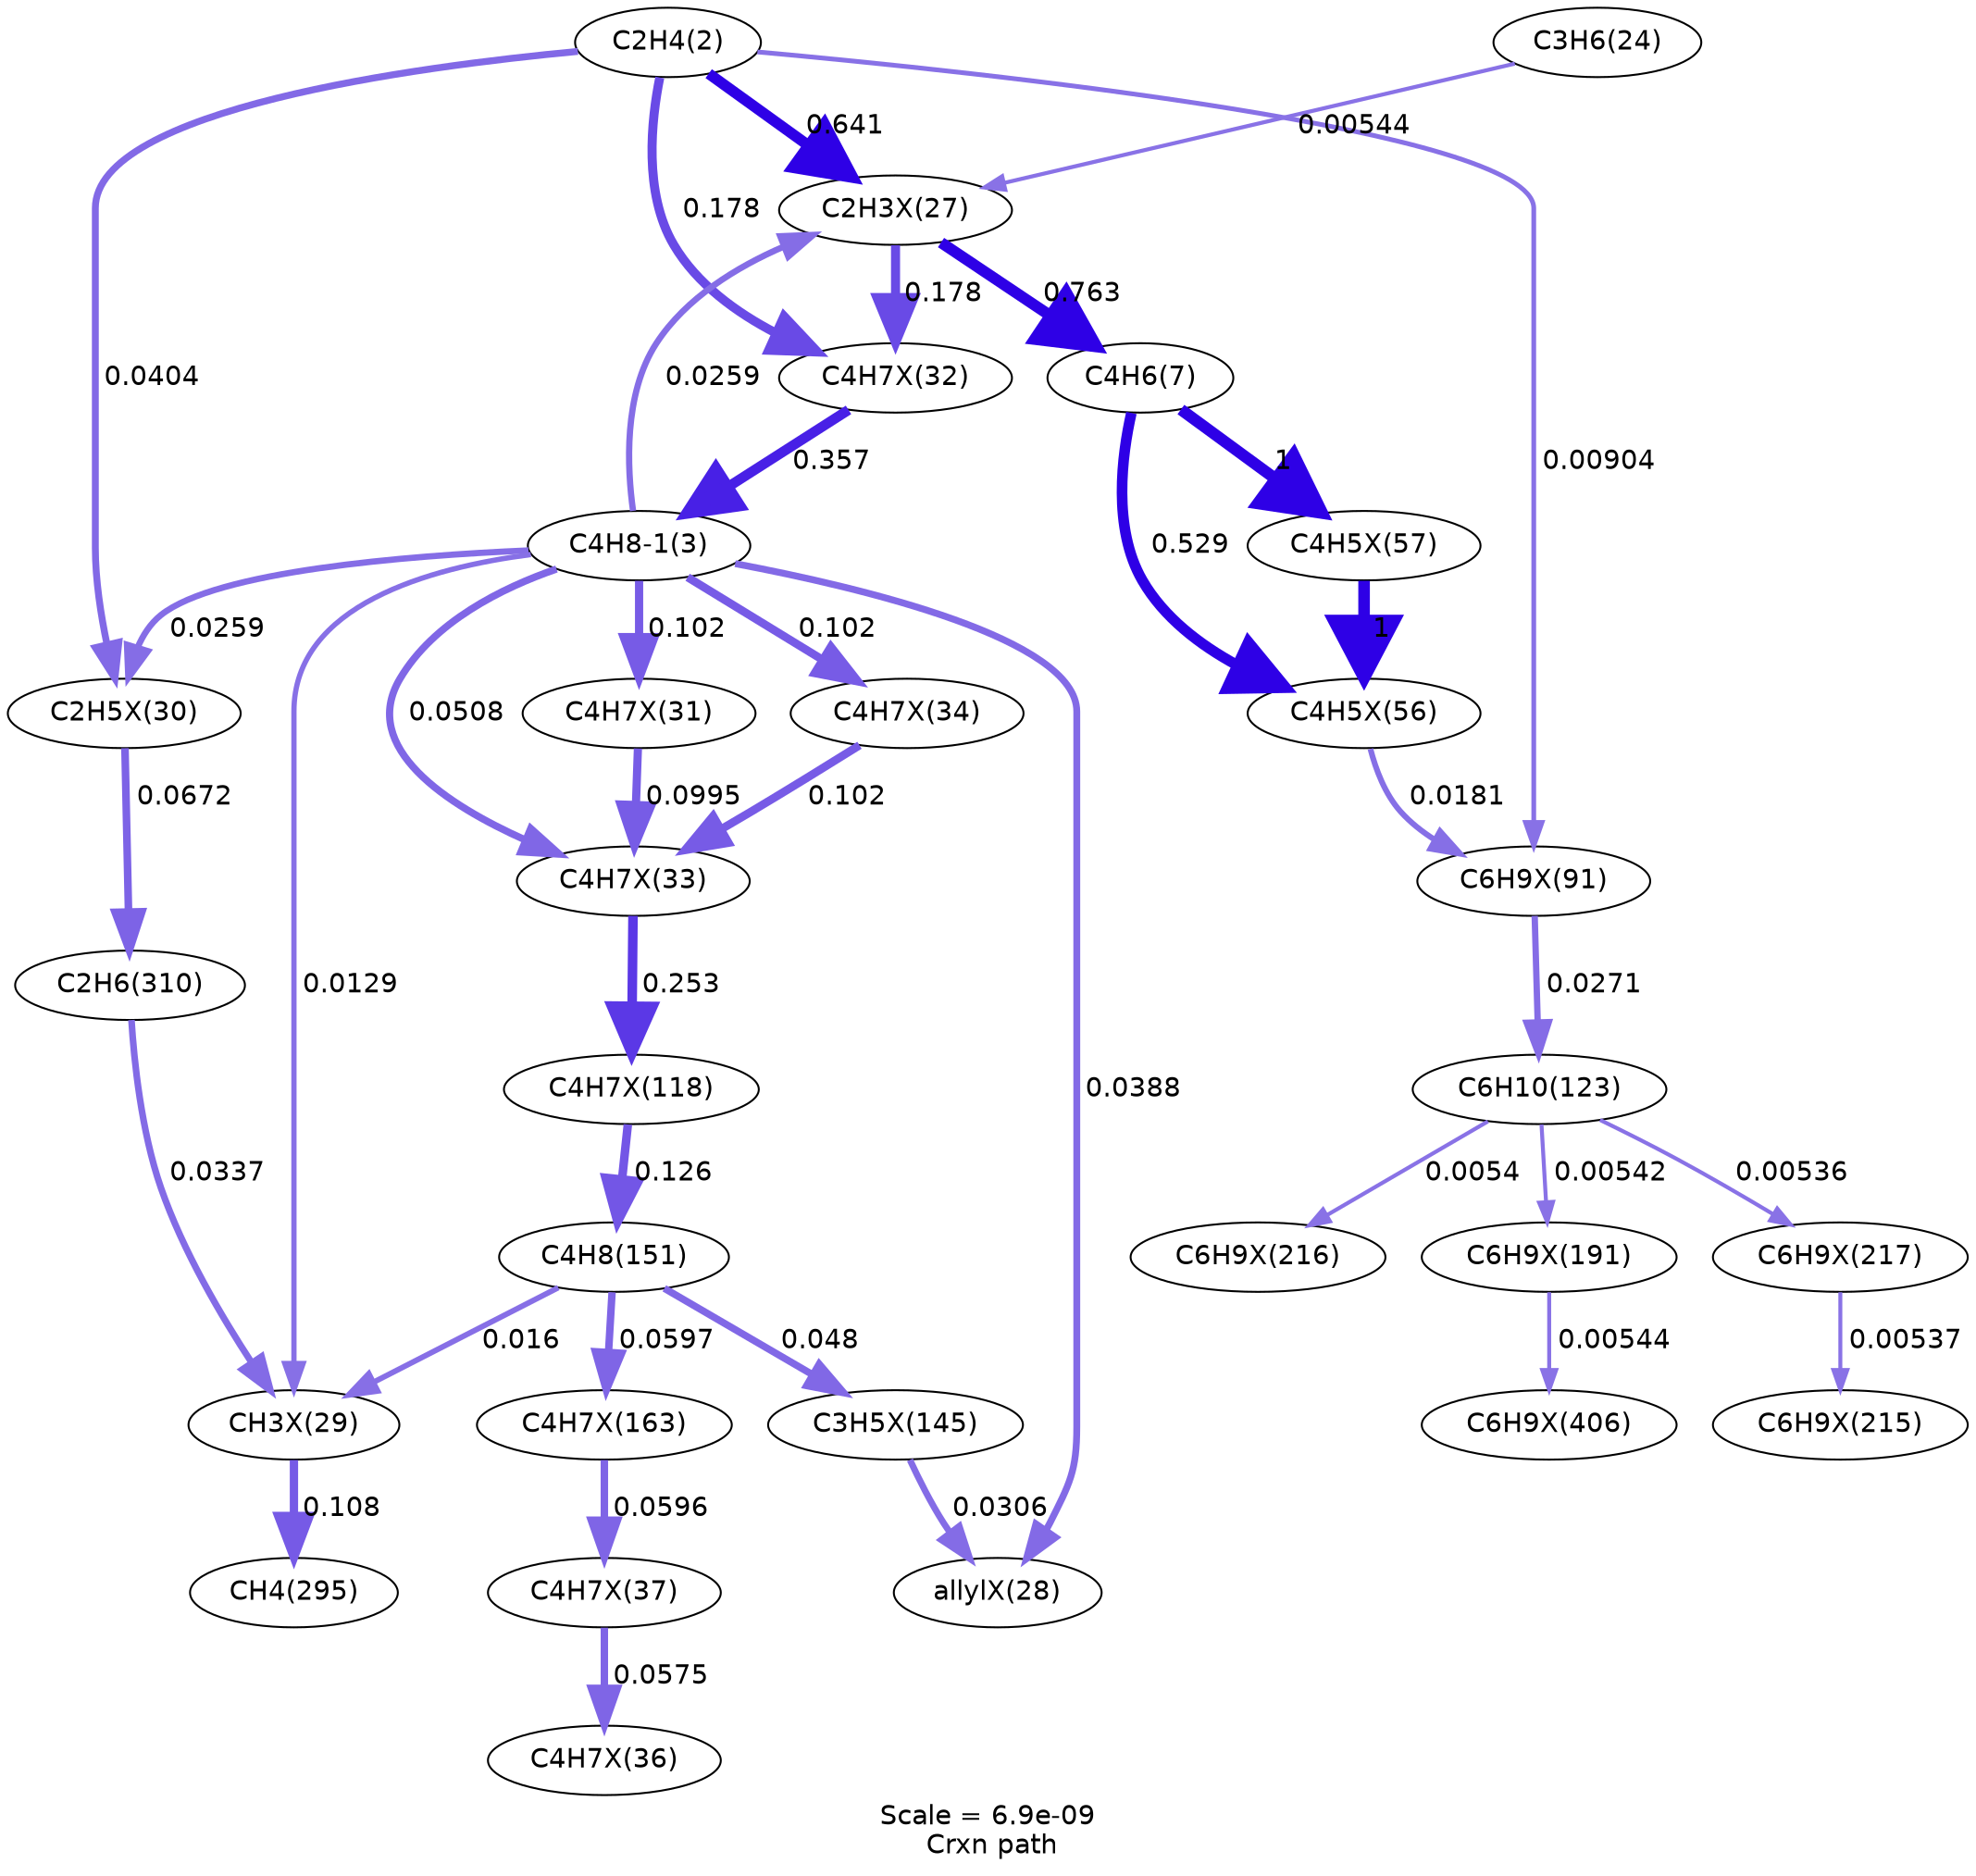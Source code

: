 digraph reaction_paths {
center=1;
s5 -> s38[fontname="Helvetica", style="setlinewidth(5.66)", arrowsize=2.83, color="0.7, 1.14, 0.9"
, label=" 0.641"];
s5 -> s43[fontname="Helvetica", style="setlinewidth(4.7)", arrowsize=2.35, color="0.7, 0.678, 0.9"
, label=" 0.178"];
s5 -> s54[fontname="Helvetica", style="setlinewidth(2.45)", arrowsize=1.22, color="0.7, 0.509, 0.9"
, label=" 0.00904"];
s5 -> s41[fontname="Helvetica", style="setlinewidth(3.58)", arrowsize=1.79, color="0.7, 0.54, 0.9"
, label=" 0.0404"];
s38 -> s8[fontname="Helvetica", style="setlinewidth(5.8)", arrowsize=2.9, color="0.7, 1.26, 0.9"
, label=" 0.763"];
s6 -> s38[fontname="Helvetica", style="setlinewidth(3.24)", arrowsize=1.62, color="0.7, 0.526, 0.9"
, label=" 0.0259"];
s38 -> s43[fontname="Helvetica", style="setlinewidth(4.7)", arrowsize=2.35, color="0.7, 0.678, 0.9"
, label=" 0.178"];
s9 -> s38[fontname="Helvetica", style="setlinewidth(2.06)", arrowsize=1.03, color="0.7, 0.505, 0.9"
, label=" 0.00544"];
s8 -> s50[fontname="Helvetica", style="setlinewidth(6)", arrowsize=3, color="0.7, 1.5, 0.9"
, label=" 1"];
s8 -> s49[fontname="Helvetica", style="setlinewidth(5.52)", arrowsize=2.76, color="0.7, 1.03, 0.9"
, label=" 0.529"];
s43 -> s6[fontname="Helvetica", style="setlinewidth(5.22)", arrowsize=2.61, color="0.7, 0.857, 0.9"
, label=" 0.357"];
s6 -> s42[fontname="Helvetica", style="setlinewidth(4.27)", arrowsize=2.14, color="0.7, 0.602, 0.9"
, label=" 0.102"];
s6 -> s44[fontname="Helvetica", style="setlinewidth(3.75)", arrowsize=1.88, color="0.7, 0.551, 0.9"
, label=" 0.0508"];
s6 -> s45[fontname="Helvetica", style="setlinewidth(4.27)", arrowsize=2.14, color="0.7, 0.602, 0.9"
, label=" 0.102"];
s6 -> s41[fontname="Helvetica", style="setlinewidth(3.24)", arrowsize=1.62, color="0.7, 0.526, 0.9"
, label=" 0.0259"];
s6 -> s40[fontname="Helvetica", style="setlinewidth(2.72)", arrowsize=1.36, color="0.7, 0.513, 0.9"
, label=" 0.0129"];
s6 -> s39[fontname="Helvetica", style="setlinewidth(3.55)", arrowsize=1.77, color="0.7, 0.539, 0.9"
, label=" 0.0388"];
s50 -> s49[fontname="Helvetica", style="setlinewidth(6)", arrowsize=3, color="0.7, 1.5, 0.9"
, label=" 1"];
s49 -> s54[fontname="Helvetica", style="setlinewidth(2.97)", arrowsize=1.48, color="0.7, 0.518, 0.9"
, label=" 0.0181"];
s42 -> s44[fontname="Helvetica", style="setlinewidth(4.26)", arrowsize=2.13, color="0.7, 0.6, 0.9"
, label=" 0.0995"];
s45 -> s44[fontname="Helvetica", style="setlinewidth(4.27)", arrowsize=2.14, color="0.7, 0.602, 0.9"
, label=" 0.102"];
s44 -> s55[fontname="Helvetica", style="setlinewidth(4.96)", arrowsize=2.48, color="0.7, 0.753, 0.9"
, label=" 0.253"];
s55 -> s13[fontname="Helvetica", style="setlinewidth(4.44)", arrowsize=2.22, color="0.7, 0.626, 0.9"
, label=" 0.126"];
s13 -> s40[fontname="Helvetica", style="setlinewidth(2.88)", arrowsize=1.44, color="0.7, 0.516, 0.9"
, label=" 0.016"];
s13 -> s59[fontname="Helvetica", style="setlinewidth(3.87)", arrowsize=1.94, color="0.7, 0.56, 0.9"
, label=" 0.0597"];
s13 -> s58[fontname="Helvetica", style="setlinewidth(3.71)", arrowsize=1.85, color="0.7, 0.548, 0.9"
, label=" 0.048"];
s54 -> s11[fontname="Helvetica", style="setlinewidth(3.28)", arrowsize=1.64, color="0.7, 0.527, 0.9"
, label=" 0.0271"];
s11 -> s61[fontname="Helvetica", style="setlinewidth(2.06)", arrowsize=1.03, color="0.7, 0.505, 0.9"
, label=" 0.00542"];
s11 -> s65[fontname="Helvetica", style="setlinewidth(2.05)", arrowsize=1.03, color="0.7, 0.505, 0.9"
, label=" 0.00536"];
s11 -> s64[fontname="Helvetica", style="setlinewidth(2.06)", arrowsize=1.03, color="0.7, 0.505, 0.9"
, label=" 0.0054"];
s41 -> s17[fontname="Helvetica", style="setlinewidth(3.96)", arrowsize=1.98, color="0.7, 0.567, 0.9"
, label=" 0.0672"];
s17 -> s40[fontname="Helvetica", style="setlinewidth(3.44)", arrowsize=1.72, color="0.7, 0.534, 0.9"
, label=" 0.0337"];
s40 -> s14[fontname="Helvetica", style="setlinewidth(4.32)", arrowsize=2.16, color="0.7, 0.608, 0.9"
, label=" 0.108"];
s59 -> s48[fontname="Helvetica", style="setlinewidth(3.87)", arrowsize=1.94, color="0.7, 0.56, 0.9"
, label=" 0.0596"];
s48 -> s47[fontname="Helvetica", style="setlinewidth(3.84)", arrowsize=1.92, color="0.7, 0.558, 0.9"
, label=" 0.0575"];
s61 -> s75[fontname="Helvetica", style="setlinewidth(2.06)", arrowsize=1.03, color="0.7, 0.505, 0.9"
, label=" 0.00544"];
s58 -> s39[fontname="Helvetica", style="setlinewidth(3.37)", arrowsize=1.68, color="0.7, 0.531, 0.9"
, label=" 0.0306"];
s65 -> s63[fontname="Helvetica", style="setlinewidth(2.05)", arrowsize=1.03, color="0.7, 0.505, 0.9"
, label=" 0.00537"];
s5 [ fontname="Helvetica", label="C2H4(2)"];
s6 [ fontname="Helvetica", label="C4H8-1(3)"];
s8 [ fontname="Helvetica", label="C4H6(7)"];
s9 [ fontname="Helvetica", label="C3H6(24)"];
s11 [ fontname="Helvetica", label="C6H10(123)"];
s13 [ fontname="Helvetica", label="C4H8(151)"];
s14 [ fontname="Helvetica", label="CH4(295)"];
s17 [ fontname="Helvetica", label="C2H6(310)"];
s38 [ fontname="Helvetica", label="C2H3X(27)"];
s39 [ fontname="Helvetica", label="allylX(28)"];
s40 [ fontname="Helvetica", label="CH3X(29)"];
s41 [ fontname="Helvetica", label="C2H5X(30)"];
s42 [ fontname="Helvetica", label="C4H7X(31)"];
s43 [ fontname="Helvetica", label="C4H7X(32)"];
s44 [ fontname="Helvetica", label="C4H7X(33)"];
s45 [ fontname="Helvetica", label="C4H7X(34)"];
s47 [ fontname="Helvetica", label="C4H7X(36)"];
s48 [ fontname="Helvetica", label="C4H7X(37)"];
s49 [ fontname="Helvetica", label="C4H5X(56)"];
s50 [ fontname="Helvetica", label="C4H5X(57)"];
s54 [ fontname="Helvetica", label="C6H9X(91)"];
s55 [ fontname="Helvetica", label="C4H7X(118)"];
s58 [ fontname="Helvetica", label="C3H5X(145)"];
s59 [ fontname="Helvetica", label="C4H7X(163)"];
s61 [ fontname="Helvetica", label="C6H9X(191)"];
s63 [ fontname="Helvetica", label="C6H9X(215)"];
s64 [ fontname="Helvetica", label="C6H9X(216)"];
s65 [ fontname="Helvetica", label="C6H9X(217)"];
s75 [ fontname="Helvetica", label="C6H9X(406)"];
 label = "Scale = 6.9e-09\l Crxn path";
 fontname = "Helvetica";
}
